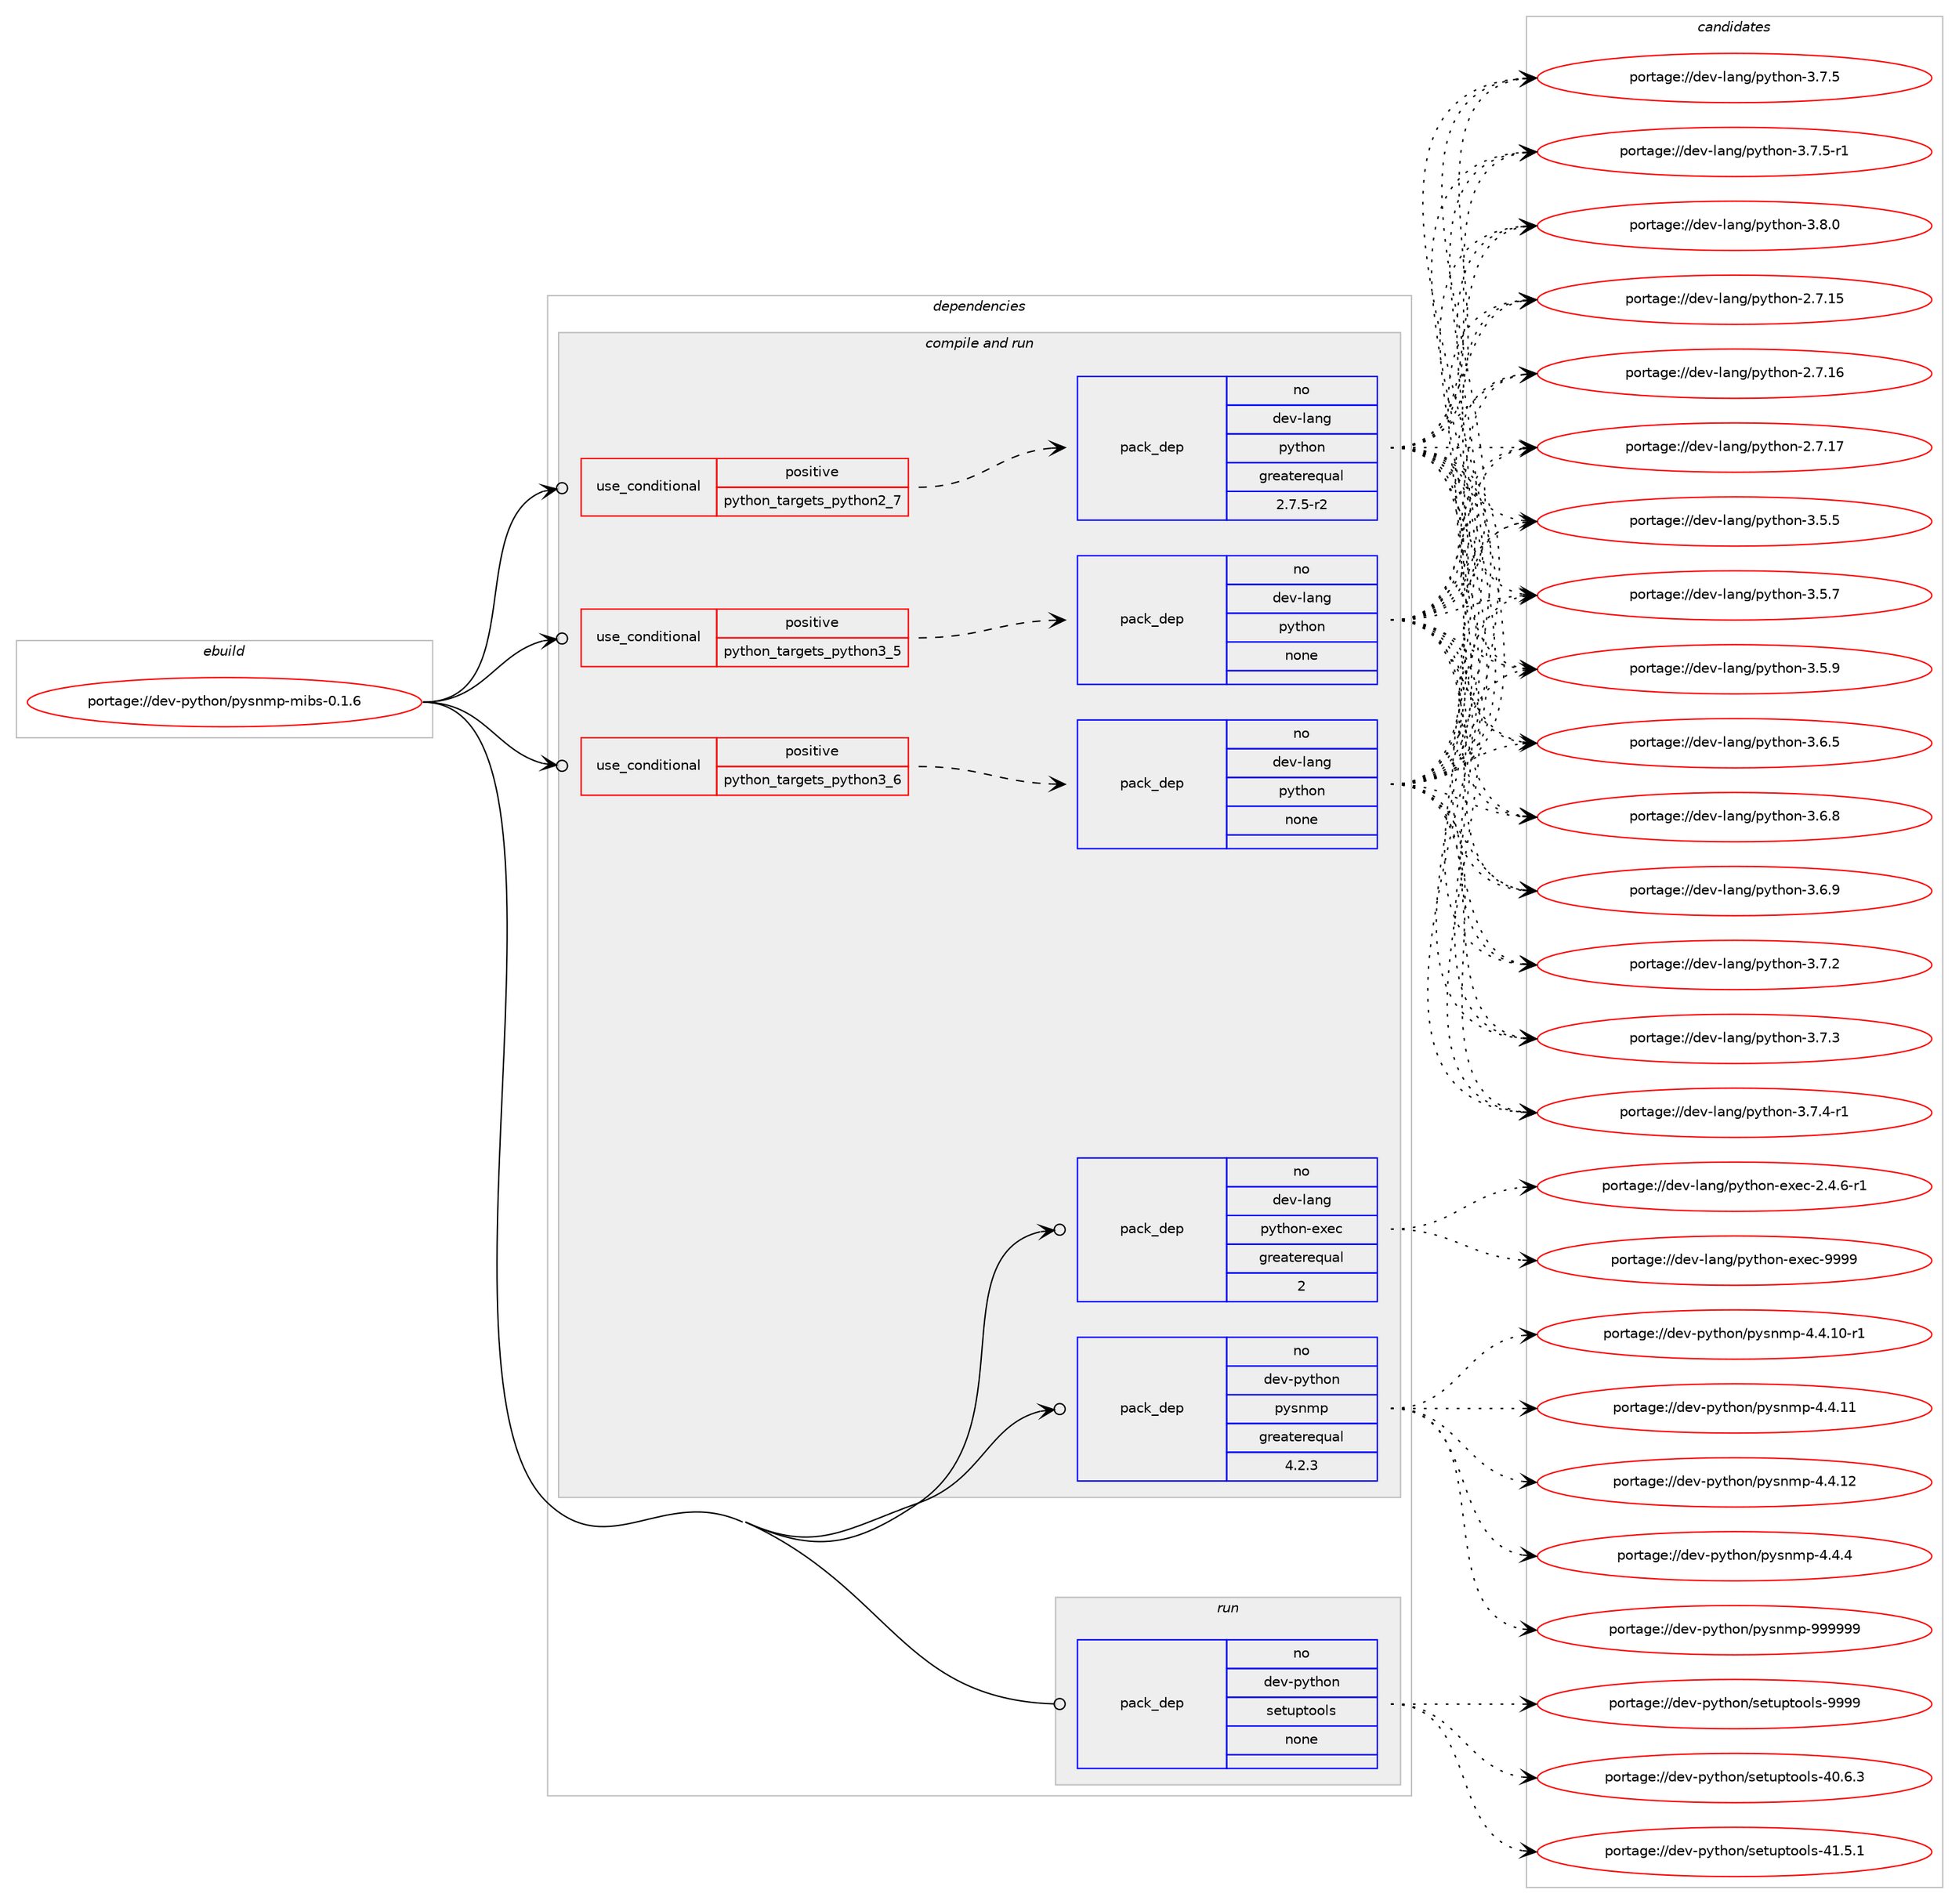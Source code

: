digraph prolog {

# *************
# Graph options
# *************

newrank=true;
concentrate=true;
compound=true;
graph [rankdir=LR,fontname=Helvetica,fontsize=10,ranksep=1.5];#, ranksep=2.5, nodesep=0.2];
edge  [arrowhead=vee];
node  [fontname=Helvetica,fontsize=10];

# **********
# The ebuild
# **********

subgraph cluster_leftcol {
color=gray;
rank=same;
label=<<i>ebuild</i>>;
id [label="portage://dev-python/pysnmp-mibs-0.1.6", color=red, width=4, href="../dev-python/pysnmp-mibs-0.1.6.svg"];
}

# ****************
# The dependencies
# ****************

subgraph cluster_midcol {
color=gray;
label=<<i>dependencies</i>>;
subgraph cluster_compile {
fillcolor="#eeeeee";
style=filled;
label=<<i>compile</i>>;
}
subgraph cluster_compileandrun {
fillcolor="#eeeeee";
style=filled;
label=<<i>compile and run</i>>;
subgraph cond36133 {
dependency163783 [label=<<TABLE BORDER="0" CELLBORDER="1" CELLSPACING="0" CELLPADDING="4"><TR><TD ROWSPAN="3" CELLPADDING="10">use_conditional</TD></TR><TR><TD>positive</TD></TR><TR><TD>python_targets_python2_7</TD></TR></TABLE>>, shape=none, color=red];
subgraph pack124262 {
dependency163784 [label=<<TABLE BORDER="0" CELLBORDER="1" CELLSPACING="0" CELLPADDING="4" WIDTH="220"><TR><TD ROWSPAN="6" CELLPADDING="30">pack_dep</TD></TR><TR><TD WIDTH="110">no</TD></TR><TR><TD>dev-lang</TD></TR><TR><TD>python</TD></TR><TR><TD>greaterequal</TD></TR><TR><TD>2.7.5-r2</TD></TR></TABLE>>, shape=none, color=blue];
}
dependency163783:e -> dependency163784:w [weight=20,style="dashed",arrowhead="vee"];
}
id:e -> dependency163783:w [weight=20,style="solid",arrowhead="odotvee"];
subgraph cond36134 {
dependency163785 [label=<<TABLE BORDER="0" CELLBORDER="1" CELLSPACING="0" CELLPADDING="4"><TR><TD ROWSPAN="3" CELLPADDING="10">use_conditional</TD></TR><TR><TD>positive</TD></TR><TR><TD>python_targets_python3_5</TD></TR></TABLE>>, shape=none, color=red];
subgraph pack124263 {
dependency163786 [label=<<TABLE BORDER="0" CELLBORDER="1" CELLSPACING="0" CELLPADDING="4" WIDTH="220"><TR><TD ROWSPAN="6" CELLPADDING="30">pack_dep</TD></TR><TR><TD WIDTH="110">no</TD></TR><TR><TD>dev-lang</TD></TR><TR><TD>python</TD></TR><TR><TD>none</TD></TR><TR><TD></TD></TR></TABLE>>, shape=none, color=blue];
}
dependency163785:e -> dependency163786:w [weight=20,style="dashed",arrowhead="vee"];
}
id:e -> dependency163785:w [weight=20,style="solid",arrowhead="odotvee"];
subgraph cond36135 {
dependency163787 [label=<<TABLE BORDER="0" CELLBORDER="1" CELLSPACING="0" CELLPADDING="4"><TR><TD ROWSPAN="3" CELLPADDING="10">use_conditional</TD></TR><TR><TD>positive</TD></TR><TR><TD>python_targets_python3_6</TD></TR></TABLE>>, shape=none, color=red];
subgraph pack124264 {
dependency163788 [label=<<TABLE BORDER="0" CELLBORDER="1" CELLSPACING="0" CELLPADDING="4" WIDTH="220"><TR><TD ROWSPAN="6" CELLPADDING="30">pack_dep</TD></TR><TR><TD WIDTH="110">no</TD></TR><TR><TD>dev-lang</TD></TR><TR><TD>python</TD></TR><TR><TD>none</TD></TR><TR><TD></TD></TR></TABLE>>, shape=none, color=blue];
}
dependency163787:e -> dependency163788:w [weight=20,style="dashed",arrowhead="vee"];
}
id:e -> dependency163787:w [weight=20,style="solid",arrowhead="odotvee"];
subgraph pack124265 {
dependency163789 [label=<<TABLE BORDER="0" CELLBORDER="1" CELLSPACING="0" CELLPADDING="4" WIDTH="220"><TR><TD ROWSPAN="6" CELLPADDING="30">pack_dep</TD></TR><TR><TD WIDTH="110">no</TD></TR><TR><TD>dev-lang</TD></TR><TR><TD>python-exec</TD></TR><TR><TD>greaterequal</TD></TR><TR><TD>2</TD></TR></TABLE>>, shape=none, color=blue];
}
id:e -> dependency163789:w [weight=20,style="solid",arrowhead="odotvee"];
subgraph pack124266 {
dependency163790 [label=<<TABLE BORDER="0" CELLBORDER="1" CELLSPACING="0" CELLPADDING="4" WIDTH="220"><TR><TD ROWSPAN="6" CELLPADDING="30">pack_dep</TD></TR><TR><TD WIDTH="110">no</TD></TR><TR><TD>dev-python</TD></TR><TR><TD>pysnmp</TD></TR><TR><TD>greaterequal</TD></TR><TR><TD>4.2.3</TD></TR></TABLE>>, shape=none, color=blue];
}
id:e -> dependency163790:w [weight=20,style="solid",arrowhead="odotvee"];
}
subgraph cluster_run {
fillcolor="#eeeeee";
style=filled;
label=<<i>run</i>>;
subgraph pack124267 {
dependency163791 [label=<<TABLE BORDER="0" CELLBORDER="1" CELLSPACING="0" CELLPADDING="4" WIDTH="220"><TR><TD ROWSPAN="6" CELLPADDING="30">pack_dep</TD></TR><TR><TD WIDTH="110">no</TD></TR><TR><TD>dev-python</TD></TR><TR><TD>setuptools</TD></TR><TR><TD>none</TD></TR><TR><TD></TD></TR></TABLE>>, shape=none, color=blue];
}
id:e -> dependency163791:w [weight=20,style="solid",arrowhead="odot"];
}
}

# **************
# The candidates
# **************

subgraph cluster_choices {
rank=same;
color=gray;
label=<<i>candidates</i>>;

subgraph choice124262 {
color=black;
nodesep=1;
choiceportage10010111845108971101034711212111610411111045504655464953 [label="portage://dev-lang/python-2.7.15", color=red, width=4,href="../dev-lang/python-2.7.15.svg"];
choiceportage10010111845108971101034711212111610411111045504655464954 [label="portage://dev-lang/python-2.7.16", color=red, width=4,href="../dev-lang/python-2.7.16.svg"];
choiceportage10010111845108971101034711212111610411111045504655464955 [label="portage://dev-lang/python-2.7.17", color=red, width=4,href="../dev-lang/python-2.7.17.svg"];
choiceportage100101118451089711010347112121116104111110455146534653 [label="portage://dev-lang/python-3.5.5", color=red, width=4,href="../dev-lang/python-3.5.5.svg"];
choiceportage100101118451089711010347112121116104111110455146534655 [label="portage://dev-lang/python-3.5.7", color=red, width=4,href="../dev-lang/python-3.5.7.svg"];
choiceportage100101118451089711010347112121116104111110455146534657 [label="portage://dev-lang/python-3.5.9", color=red, width=4,href="../dev-lang/python-3.5.9.svg"];
choiceportage100101118451089711010347112121116104111110455146544653 [label="portage://dev-lang/python-3.6.5", color=red, width=4,href="../dev-lang/python-3.6.5.svg"];
choiceportage100101118451089711010347112121116104111110455146544656 [label="portage://dev-lang/python-3.6.8", color=red, width=4,href="../dev-lang/python-3.6.8.svg"];
choiceportage100101118451089711010347112121116104111110455146544657 [label="portage://dev-lang/python-3.6.9", color=red, width=4,href="../dev-lang/python-3.6.9.svg"];
choiceportage100101118451089711010347112121116104111110455146554650 [label="portage://dev-lang/python-3.7.2", color=red, width=4,href="../dev-lang/python-3.7.2.svg"];
choiceportage100101118451089711010347112121116104111110455146554651 [label="portage://dev-lang/python-3.7.3", color=red, width=4,href="../dev-lang/python-3.7.3.svg"];
choiceportage1001011184510897110103471121211161041111104551465546524511449 [label="portage://dev-lang/python-3.7.4-r1", color=red, width=4,href="../dev-lang/python-3.7.4-r1.svg"];
choiceportage100101118451089711010347112121116104111110455146554653 [label="portage://dev-lang/python-3.7.5", color=red, width=4,href="../dev-lang/python-3.7.5.svg"];
choiceportage1001011184510897110103471121211161041111104551465546534511449 [label="portage://dev-lang/python-3.7.5-r1", color=red, width=4,href="../dev-lang/python-3.7.5-r1.svg"];
choiceportage100101118451089711010347112121116104111110455146564648 [label="portage://dev-lang/python-3.8.0", color=red, width=4,href="../dev-lang/python-3.8.0.svg"];
dependency163784:e -> choiceportage10010111845108971101034711212111610411111045504655464953:w [style=dotted,weight="100"];
dependency163784:e -> choiceportage10010111845108971101034711212111610411111045504655464954:w [style=dotted,weight="100"];
dependency163784:e -> choiceportage10010111845108971101034711212111610411111045504655464955:w [style=dotted,weight="100"];
dependency163784:e -> choiceportage100101118451089711010347112121116104111110455146534653:w [style=dotted,weight="100"];
dependency163784:e -> choiceportage100101118451089711010347112121116104111110455146534655:w [style=dotted,weight="100"];
dependency163784:e -> choiceportage100101118451089711010347112121116104111110455146534657:w [style=dotted,weight="100"];
dependency163784:e -> choiceportage100101118451089711010347112121116104111110455146544653:w [style=dotted,weight="100"];
dependency163784:e -> choiceportage100101118451089711010347112121116104111110455146544656:w [style=dotted,weight="100"];
dependency163784:e -> choiceportage100101118451089711010347112121116104111110455146544657:w [style=dotted,weight="100"];
dependency163784:e -> choiceportage100101118451089711010347112121116104111110455146554650:w [style=dotted,weight="100"];
dependency163784:e -> choiceportage100101118451089711010347112121116104111110455146554651:w [style=dotted,weight="100"];
dependency163784:e -> choiceportage1001011184510897110103471121211161041111104551465546524511449:w [style=dotted,weight="100"];
dependency163784:e -> choiceportage100101118451089711010347112121116104111110455146554653:w [style=dotted,weight="100"];
dependency163784:e -> choiceportage1001011184510897110103471121211161041111104551465546534511449:w [style=dotted,weight="100"];
dependency163784:e -> choiceportage100101118451089711010347112121116104111110455146564648:w [style=dotted,weight="100"];
}
subgraph choice124263 {
color=black;
nodesep=1;
choiceportage10010111845108971101034711212111610411111045504655464953 [label="portage://dev-lang/python-2.7.15", color=red, width=4,href="../dev-lang/python-2.7.15.svg"];
choiceportage10010111845108971101034711212111610411111045504655464954 [label="portage://dev-lang/python-2.7.16", color=red, width=4,href="../dev-lang/python-2.7.16.svg"];
choiceportage10010111845108971101034711212111610411111045504655464955 [label="portage://dev-lang/python-2.7.17", color=red, width=4,href="../dev-lang/python-2.7.17.svg"];
choiceportage100101118451089711010347112121116104111110455146534653 [label="portage://dev-lang/python-3.5.5", color=red, width=4,href="../dev-lang/python-3.5.5.svg"];
choiceportage100101118451089711010347112121116104111110455146534655 [label="portage://dev-lang/python-3.5.7", color=red, width=4,href="../dev-lang/python-3.5.7.svg"];
choiceportage100101118451089711010347112121116104111110455146534657 [label="portage://dev-lang/python-3.5.9", color=red, width=4,href="../dev-lang/python-3.5.9.svg"];
choiceportage100101118451089711010347112121116104111110455146544653 [label="portage://dev-lang/python-3.6.5", color=red, width=4,href="../dev-lang/python-3.6.5.svg"];
choiceportage100101118451089711010347112121116104111110455146544656 [label="portage://dev-lang/python-3.6.8", color=red, width=4,href="../dev-lang/python-3.6.8.svg"];
choiceportage100101118451089711010347112121116104111110455146544657 [label="portage://dev-lang/python-3.6.9", color=red, width=4,href="../dev-lang/python-3.6.9.svg"];
choiceportage100101118451089711010347112121116104111110455146554650 [label="portage://dev-lang/python-3.7.2", color=red, width=4,href="../dev-lang/python-3.7.2.svg"];
choiceportage100101118451089711010347112121116104111110455146554651 [label="portage://dev-lang/python-3.7.3", color=red, width=4,href="../dev-lang/python-3.7.3.svg"];
choiceportage1001011184510897110103471121211161041111104551465546524511449 [label="portage://dev-lang/python-3.7.4-r1", color=red, width=4,href="../dev-lang/python-3.7.4-r1.svg"];
choiceportage100101118451089711010347112121116104111110455146554653 [label="portage://dev-lang/python-3.7.5", color=red, width=4,href="../dev-lang/python-3.7.5.svg"];
choiceportage1001011184510897110103471121211161041111104551465546534511449 [label="portage://dev-lang/python-3.7.5-r1", color=red, width=4,href="../dev-lang/python-3.7.5-r1.svg"];
choiceportage100101118451089711010347112121116104111110455146564648 [label="portage://dev-lang/python-3.8.0", color=red, width=4,href="../dev-lang/python-3.8.0.svg"];
dependency163786:e -> choiceportage10010111845108971101034711212111610411111045504655464953:w [style=dotted,weight="100"];
dependency163786:e -> choiceportage10010111845108971101034711212111610411111045504655464954:w [style=dotted,weight="100"];
dependency163786:e -> choiceportage10010111845108971101034711212111610411111045504655464955:w [style=dotted,weight="100"];
dependency163786:e -> choiceportage100101118451089711010347112121116104111110455146534653:w [style=dotted,weight="100"];
dependency163786:e -> choiceportage100101118451089711010347112121116104111110455146534655:w [style=dotted,weight="100"];
dependency163786:e -> choiceportage100101118451089711010347112121116104111110455146534657:w [style=dotted,weight="100"];
dependency163786:e -> choiceportage100101118451089711010347112121116104111110455146544653:w [style=dotted,weight="100"];
dependency163786:e -> choiceportage100101118451089711010347112121116104111110455146544656:w [style=dotted,weight="100"];
dependency163786:e -> choiceportage100101118451089711010347112121116104111110455146544657:w [style=dotted,weight="100"];
dependency163786:e -> choiceportage100101118451089711010347112121116104111110455146554650:w [style=dotted,weight="100"];
dependency163786:e -> choiceportage100101118451089711010347112121116104111110455146554651:w [style=dotted,weight="100"];
dependency163786:e -> choiceportage1001011184510897110103471121211161041111104551465546524511449:w [style=dotted,weight="100"];
dependency163786:e -> choiceportage100101118451089711010347112121116104111110455146554653:w [style=dotted,weight="100"];
dependency163786:e -> choiceportage1001011184510897110103471121211161041111104551465546534511449:w [style=dotted,weight="100"];
dependency163786:e -> choiceportage100101118451089711010347112121116104111110455146564648:w [style=dotted,weight="100"];
}
subgraph choice124264 {
color=black;
nodesep=1;
choiceportage10010111845108971101034711212111610411111045504655464953 [label="portage://dev-lang/python-2.7.15", color=red, width=4,href="../dev-lang/python-2.7.15.svg"];
choiceportage10010111845108971101034711212111610411111045504655464954 [label="portage://dev-lang/python-2.7.16", color=red, width=4,href="../dev-lang/python-2.7.16.svg"];
choiceportage10010111845108971101034711212111610411111045504655464955 [label="portage://dev-lang/python-2.7.17", color=red, width=4,href="../dev-lang/python-2.7.17.svg"];
choiceportage100101118451089711010347112121116104111110455146534653 [label="portage://dev-lang/python-3.5.5", color=red, width=4,href="../dev-lang/python-3.5.5.svg"];
choiceportage100101118451089711010347112121116104111110455146534655 [label="portage://dev-lang/python-3.5.7", color=red, width=4,href="../dev-lang/python-3.5.7.svg"];
choiceportage100101118451089711010347112121116104111110455146534657 [label="portage://dev-lang/python-3.5.9", color=red, width=4,href="../dev-lang/python-3.5.9.svg"];
choiceportage100101118451089711010347112121116104111110455146544653 [label="portage://dev-lang/python-3.6.5", color=red, width=4,href="../dev-lang/python-3.6.5.svg"];
choiceportage100101118451089711010347112121116104111110455146544656 [label="portage://dev-lang/python-3.6.8", color=red, width=4,href="../dev-lang/python-3.6.8.svg"];
choiceportage100101118451089711010347112121116104111110455146544657 [label="portage://dev-lang/python-3.6.9", color=red, width=4,href="../dev-lang/python-3.6.9.svg"];
choiceportage100101118451089711010347112121116104111110455146554650 [label="portage://dev-lang/python-3.7.2", color=red, width=4,href="../dev-lang/python-3.7.2.svg"];
choiceportage100101118451089711010347112121116104111110455146554651 [label="portage://dev-lang/python-3.7.3", color=red, width=4,href="../dev-lang/python-3.7.3.svg"];
choiceportage1001011184510897110103471121211161041111104551465546524511449 [label="portage://dev-lang/python-3.7.4-r1", color=red, width=4,href="../dev-lang/python-3.7.4-r1.svg"];
choiceportage100101118451089711010347112121116104111110455146554653 [label="portage://dev-lang/python-3.7.5", color=red, width=4,href="../dev-lang/python-3.7.5.svg"];
choiceportage1001011184510897110103471121211161041111104551465546534511449 [label="portage://dev-lang/python-3.7.5-r1", color=red, width=4,href="../dev-lang/python-3.7.5-r1.svg"];
choiceportage100101118451089711010347112121116104111110455146564648 [label="portage://dev-lang/python-3.8.0", color=red, width=4,href="../dev-lang/python-3.8.0.svg"];
dependency163788:e -> choiceportage10010111845108971101034711212111610411111045504655464953:w [style=dotted,weight="100"];
dependency163788:e -> choiceportage10010111845108971101034711212111610411111045504655464954:w [style=dotted,weight="100"];
dependency163788:e -> choiceportage10010111845108971101034711212111610411111045504655464955:w [style=dotted,weight="100"];
dependency163788:e -> choiceportage100101118451089711010347112121116104111110455146534653:w [style=dotted,weight="100"];
dependency163788:e -> choiceportage100101118451089711010347112121116104111110455146534655:w [style=dotted,weight="100"];
dependency163788:e -> choiceportage100101118451089711010347112121116104111110455146534657:w [style=dotted,weight="100"];
dependency163788:e -> choiceportage100101118451089711010347112121116104111110455146544653:w [style=dotted,weight="100"];
dependency163788:e -> choiceportage100101118451089711010347112121116104111110455146544656:w [style=dotted,weight="100"];
dependency163788:e -> choiceportage100101118451089711010347112121116104111110455146544657:w [style=dotted,weight="100"];
dependency163788:e -> choiceportage100101118451089711010347112121116104111110455146554650:w [style=dotted,weight="100"];
dependency163788:e -> choiceportage100101118451089711010347112121116104111110455146554651:w [style=dotted,weight="100"];
dependency163788:e -> choiceportage1001011184510897110103471121211161041111104551465546524511449:w [style=dotted,weight="100"];
dependency163788:e -> choiceportage100101118451089711010347112121116104111110455146554653:w [style=dotted,weight="100"];
dependency163788:e -> choiceportage1001011184510897110103471121211161041111104551465546534511449:w [style=dotted,weight="100"];
dependency163788:e -> choiceportage100101118451089711010347112121116104111110455146564648:w [style=dotted,weight="100"];
}
subgraph choice124265 {
color=black;
nodesep=1;
choiceportage10010111845108971101034711212111610411111045101120101994550465246544511449 [label="portage://dev-lang/python-exec-2.4.6-r1", color=red, width=4,href="../dev-lang/python-exec-2.4.6-r1.svg"];
choiceportage10010111845108971101034711212111610411111045101120101994557575757 [label="portage://dev-lang/python-exec-9999", color=red, width=4,href="../dev-lang/python-exec-9999.svg"];
dependency163789:e -> choiceportage10010111845108971101034711212111610411111045101120101994550465246544511449:w [style=dotted,weight="100"];
dependency163789:e -> choiceportage10010111845108971101034711212111610411111045101120101994557575757:w [style=dotted,weight="100"];
}
subgraph choice124266 {
color=black;
nodesep=1;
choiceportage1001011184511212111610411111047112121115110109112455246524649484511449 [label="portage://dev-python/pysnmp-4.4.10-r1", color=red, width=4,href="../dev-python/pysnmp-4.4.10-r1.svg"];
choiceportage100101118451121211161041111104711212111511010911245524652464949 [label="portage://dev-python/pysnmp-4.4.11", color=red, width=4,href="../dev-python/pysnmp-4.4.11.svg"];
choiceportage100101118451121211161041111104711212111511010911245524652464950 [label="portage://dev-python/pysnmp-4.4.12", color=red, width=4,href="../dev-python/pysnmp-4.4.12.svg"];
choiceportage1001011184511212111610411111047112121115110109112455246524652 [label="portage://dev-python/pysnmp-4.4.4", color=red, width=4,href="../dev-python/pysnmp-4.4.4.svg"];
choiceportage100101118451121211161041111104711212111511010911245575757575757 [label="portage://dev-python/pysnmp-999999", color=red, width=4,href="../dev-python/pysnmp-999999.svg"];
dependency163790:e -> choiceportage1001011184511212111610411111047112121115110109112455246524649484511449:w [style=dotted,weight="100"];
dependency163790:e -> choiceportage100101118451121211161041111104711212111511010911245524652464949:w [style=dotted,weight="100"];
dependency163790:e -> choiceportage100101118451121211161041111104711212111511010911245524652464950:w [style=dotted,weight="100"];
dependency163790:e -> choiceportage1001011184511212111610411111047112121115110109112455246524652:w [style=dotted,weight="100"];
dependency163790:e -> choiceportage100101118451121211161041111104711212111511010911245575757575757:w [style=dotted,weight="100"];
}
subgraph choice124267 {
color=black;
nodesep=1;
choiceportage100101118451121211161041111104711510111611711211611111110811545524846544651 [label="portage://dev-python/setuptools-40.6.3", color=red, width=4,href="../dev-python/setuptools-40.6.3.svg"];
choiceportage100101118451121211161041111104711510111611711211611111110811545524946534649 [label="portage://dev-python/setuptools-41.5.1", color=red, width=4,href="../dev-python/setuptools-41.5.1.svg"];
choiceportage10010111845112121116104111110471151011161171121161111111081154557575757 [label="portage://dev-python/setuptools-9999", color=red, width=4,href="../dev-python/setuptools-9999.svg"];
dependency163791:e -> choiceportage100101118451121211161041111104711510111611711211611111110811545524846544651:w [style=dotted,weight="100"];
dependency163791:e -> choiceportage100101118451121211161041111104711510111611711211611111110811545524946534649:w [style=dotted,weight="100"];
dependency163791:e -> choiceportage10010111845112121116104111110471151011161171121161111111081154557575757:w [style=dotted,weight="100"];
}
}

}
